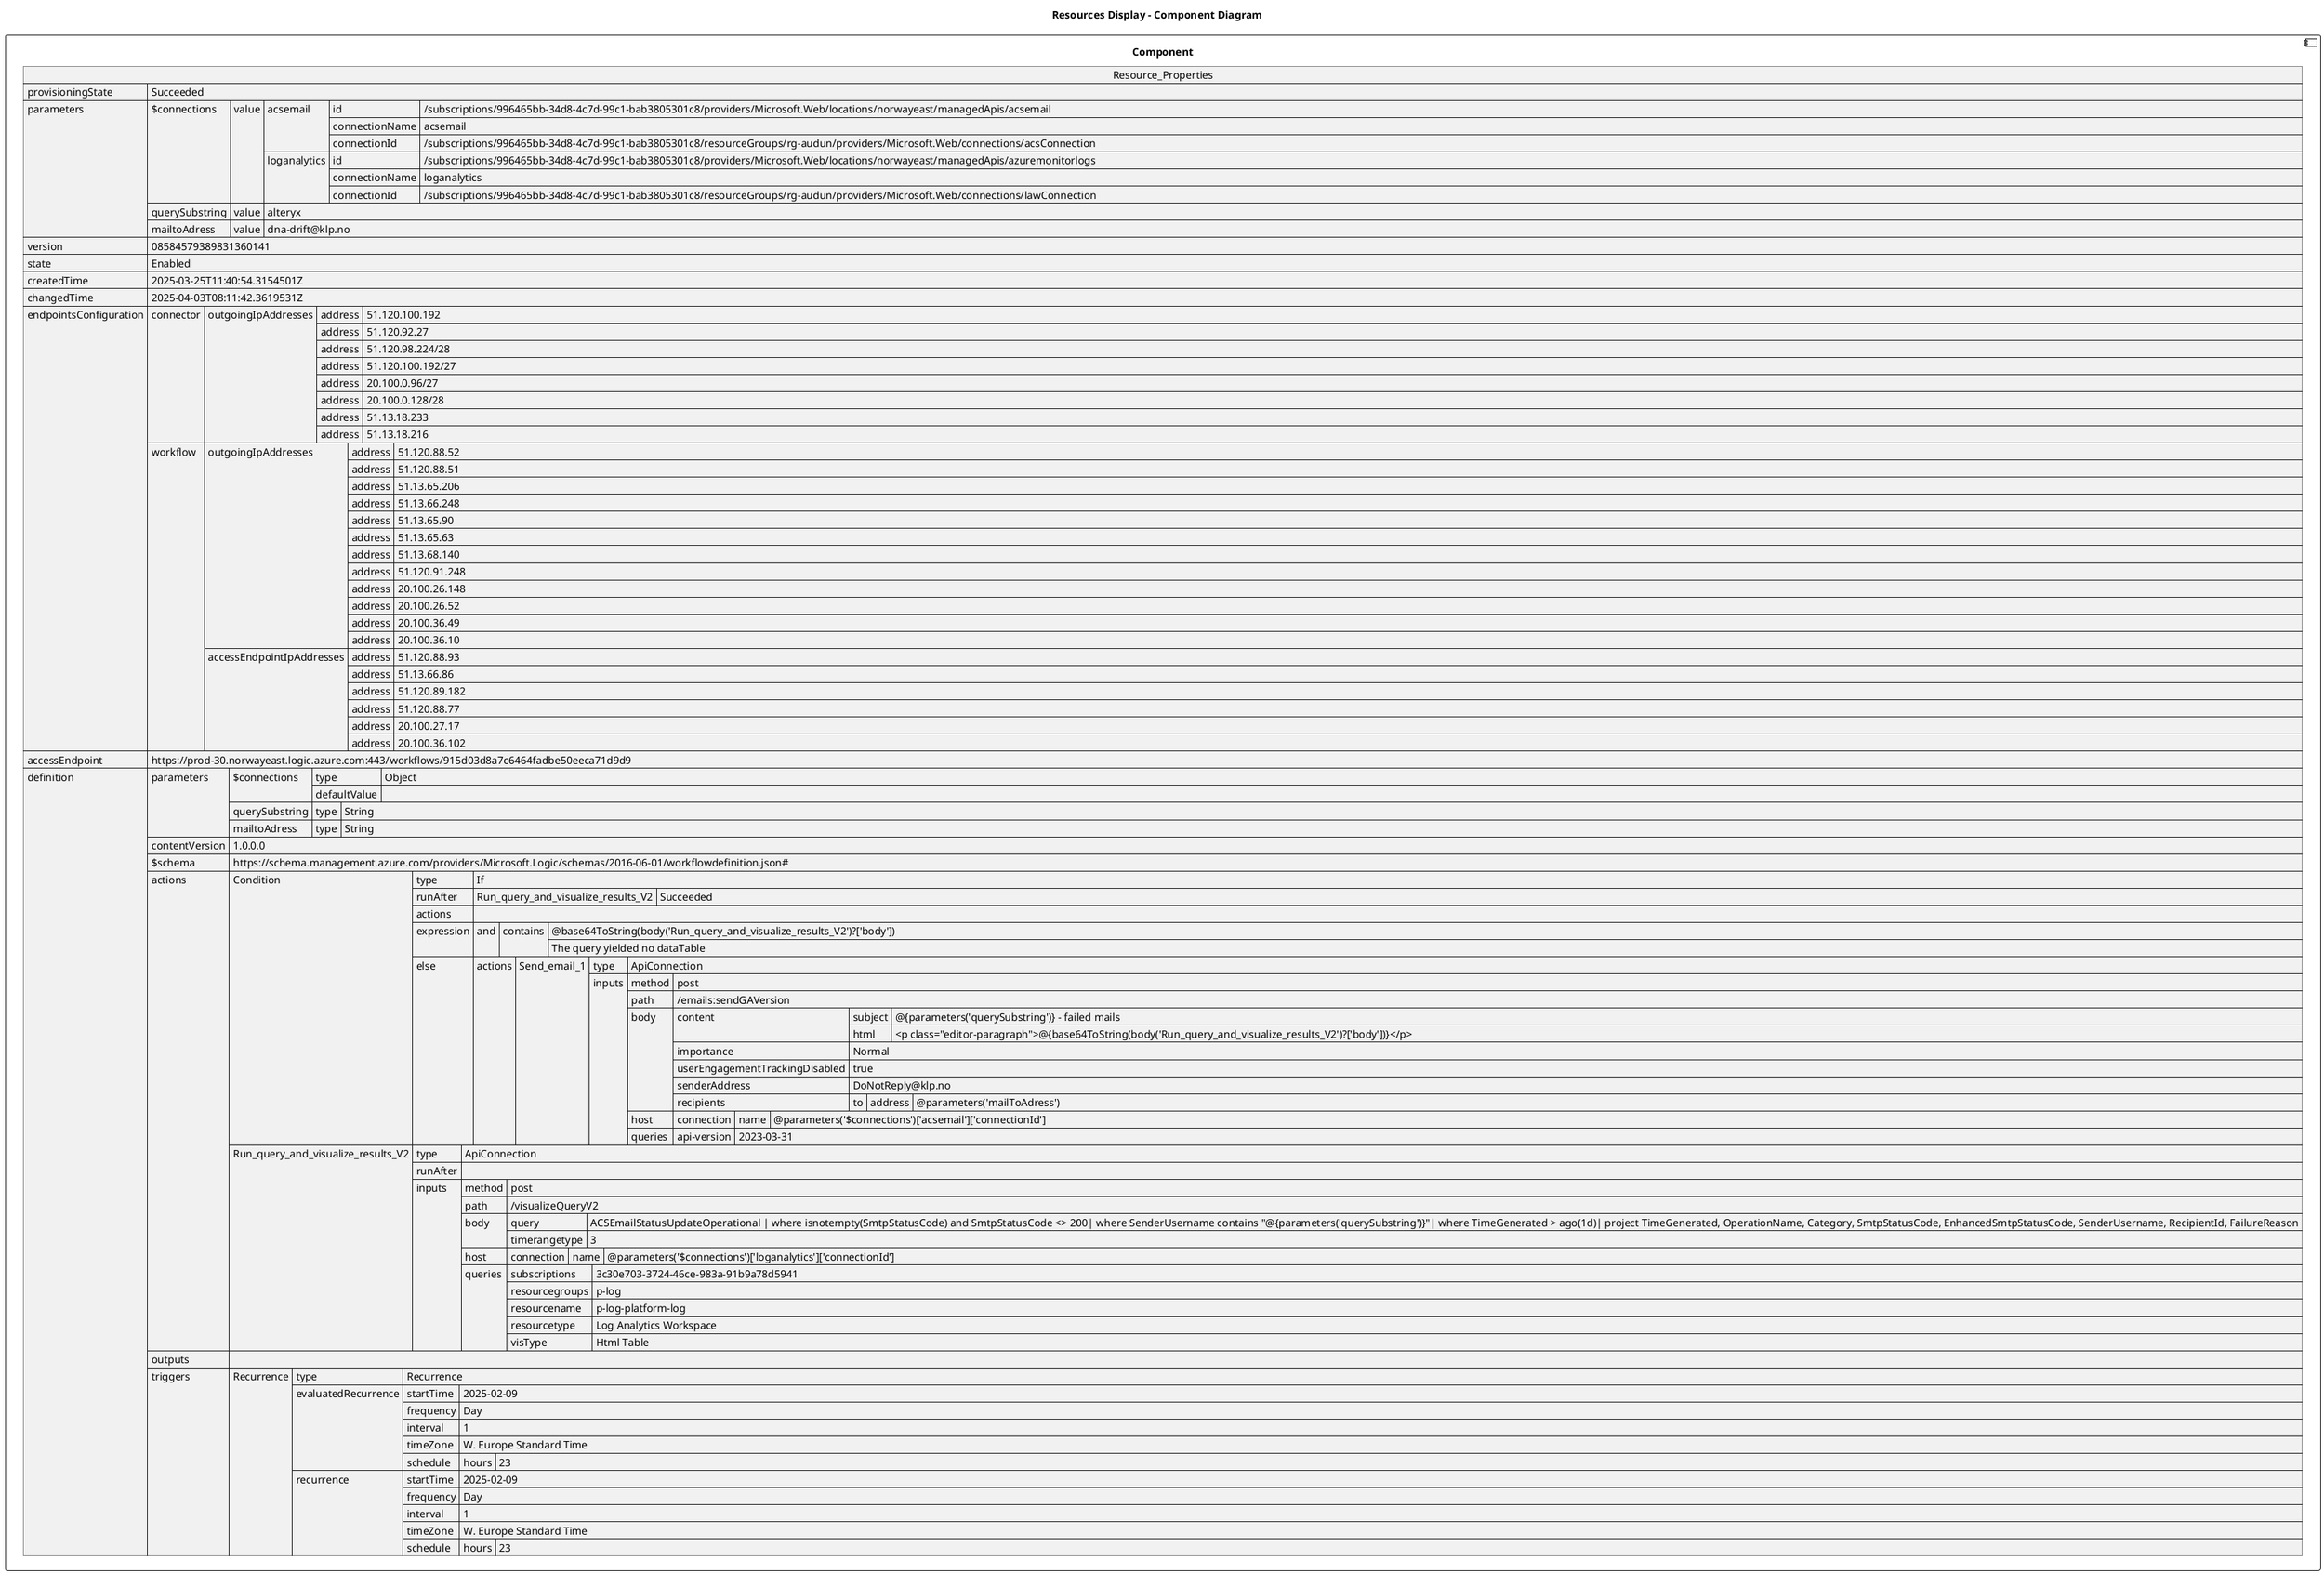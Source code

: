 @startuml

title Resources Display - Component Diagram

component Component {

json  Resource_Properties {
  "provisioningState": "Succeeded",
  "parameters": {
    "$connections": {
      "value": {
        "acsemail": {
          "id": "/subscriptions/996465bb-34d8-4c7d-99c1-bab3805301c8/providers/Microsoft.Web/locations/norwayeast/managedApis/acsemail",
          "connectionName": "acsemail",
          "connectionId": "/subscriptions/996465bb-34d8-4c7d-99c1-bab3805301c8/resourceGroups/rg-audun/providers/Microsoft.Web/connections/acsConnection"
        },
        "loganalytics": {
          "id": "/subscriptions/996465bb-34d8-4c7d-99c1-bab3805301c8/providers/Microsoft.Web/locations/norwayeast/managedApis/azuremonitorlogs",
          "connectionName": "loganalytics",
          "connectionId": "/subscriptions/996465bb-34d8-4c7d-99c1-bab3805301c8/resourceGroups/rg-audun/providers/Microsoft.Web/connections/lawConnection"
        }
      }
    },
    "querySubstring": {
      "value": "alteryx"
    },
    "mailtoAdress": {
      "value": "dna-drift@klp.no"
    }
  },
  "version": "08584579389831360141",
  "state": "Enabled",
  "createdTime": "2025-03-25T11:40:54.3154501Z",
  "changedTime": "2025-04-03T08:11:42.3619531Z",
  "endpointsConfiguration": {
    "connector": {
      "outgoingIpAddresses": [
        {
          "address": "51.120.100.192"
        },
        {
          "address": "51.120.92.27"
        },
        {
          "address": "51.120.98.224/28"
        },
        {
          "address": "51.120.100.192/27"
        },
        {
          "address": "20.100.0.96/27"
        },
        {
          "address": "20.100.0.128/28"
        },
        {
          "address": "51.13.18.233"
        },
        {
          "address": "51.13.18.216"
        }
      ]
    },
    "workflow": {
      "outgoingIpAddresses": [
        {
          "address": "51.120.88.52"
        },
        {
          "address": "51.120.88.51"
        },
        {
          "address": "51.13.65.206"
        },
        {
          "address": "51.13.66.248"
        },
        {
          "address": "51.13.65.90"
        },
        {
          "address": "51.13.65.63"
        },
        {
          "address": "51.13.68.140"
        },
        {
          "address": "51.120.91.248"
        },
        {
          "address": "20.100.26.148"
        },
        {
          "address": "20.100.26.52"
        },
        {
          "address": "20.100.36.49"
        },
        {
          "address": "20.100.36.10"
        }
      ],
      "accessEndpointIpAddresses": [
        {
          "address": "51.120.88.93"
        },
        {
          "address": "51.13.66.86"
        },
        {
          "address": "51.120.89.182"
        },
        {
          "address": "51.120.88.77"
        },
        {
          "address": "20.100.27.17"
        },
        {
          "address": "20.100.36.102"
        }
      ]
    }
  },
  "accessEndpoint": "https://prod-30.norwayeast.logic.azure.com:443/workflows/915d03d8a7c6464fadbe50eeca71d9d9",
  "definition": {
    "parameters": {
      "$connections": {
        "type": "Object",
        "defaultValue": {}
      },
      "querySubstring": {
        "type": "String"
      },
      "mailtoAdress": {
        "type": "String"
      }
    },
    "contentVersion": "1.0.0.0",
    "$schema": "https://schema.management.azure.com/providers/Microsoft.Logic/schemas/2016-06-01/workflowdefinition.json#",
    "actions": {
      "Condition": {
        "type": "If",
        "runAfter": {
          "Run_query_and_visualize_results_V2": [
            "Succeeded"
          ]
        },
        "actions": {},
        "expression": {
          "and": [
            {
              "contains": [
                "@base64ToString(body('Run_query_and_visualize_results_V2')?['body'])",
                "The query yielded no dataTable"
              ]
            }
          ]
        },
        "else": {
          "actions": {
            "Send_email_1": {
              "type": "ApiConnection",
              "inputs": {
                "method": "post",
                "path": "/emails:sendGAVersion",
                "body": {
                  "content": {
                    "subject": "@{parameters('querySubstring')} - failed mails",
                    "html": "<p class=\"editor-paragraph\">@{base64ToString(body('Run_query_and_visualize_results_V2')?['body'])}</p>"
                  },
                  "importance": "Normal",
                  "userEngagementTrackingDisabled": true,
                  "senderAddress": "DoNotReply@klp.no",
                  "recipients": {
                    "to": [
                      {
                        "address": "@parameters('mailToAdress')"
                      }
                    ]
                  }
                },
                "host": {
                  "connection": {
                    "name": "@parameters('$connections')['acsemail']['connectionId']"
                  }
                },
                "queries": {
                  "api-version": "2023-03-31"
                }
              }
            }
          }
        }
      },
      "Run_query_and_visualize_results_V2": {
        "type": "ApiConnection",
        "runAfter": {},
        "inputs": {
          "method": "post",
          "path": "/visualizeQueryV2",
          "body": {
            "query": "ACSEmailStatusUpdateOperational \n| where isnotempty(SmtpStatusCode) and SmtpStatusCode <> 200\n| where SenderUsername contains \"@{parameters('querySubstring')}\"\n| where TimeGenerated > ago(1d)\n| project TimeGenerated, OperationName, Category, SmtpStatusCode, EnhancedSmtpStatusCode, SenderUsername, RecipientId, FailureReason",
            "timerangetype": "3"
          },
          "host": {
            "connection": {
              "name": "@parameters('$connections')['loganalytics']['connectionId']"
            }
          },
          "queries": {
            "subscriptions": "3c30e703-3724-46ce-983a-91b9a78d5941",
            "resourcegroups": "p-log",
            "resourcename": "p-log-platform-log",
            "resourcetype": "Log Analytics Workspace",
            "visType": "Html Table"
          }
        }
      }
    },
    "outputs": {},
    "triggers": {
      "Recurrence": {
        "type": "Recurrence",
        "evaluatedRecurrence": {
          "startTime": "2025-02-09",
          "frequency": "Day",
          "interval": 1,
          "timeZone": "W. Europe Standard Time",
          "schedule": {
            "hours": [
              "23"
            ]
          }
        },
        "recurrence": {
          "startTime": "2025-02-09",
          "frequency": "Day",
          "interval": 1,
          "timeZone": "W. Europe Standard Time",
          "schedule": {
            "hours": [
              "23"
            ]
          }
        }
      }
    }
  }
}
}
@enduml
